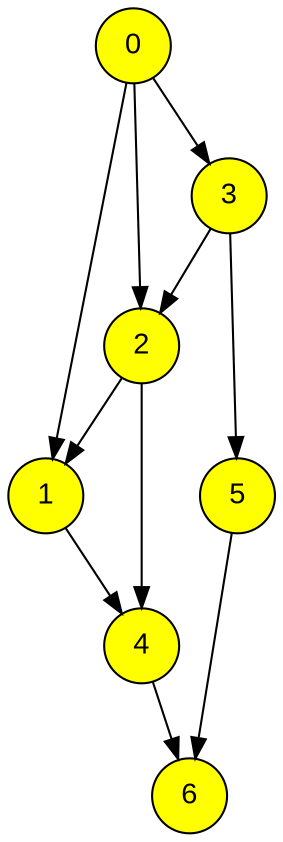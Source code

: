 digraph G {
    node [fontname="Arial", shape=circle, style=filled, fillcolor=yellow];
    0 -> 1;
    0 -> 2;
    0 -> 3;
    1 -> 4;
    2 -> 1;
    2 -> 4;
    3 -> 2;
    3 -> 5;
    4 -> 6;
    5 -> 6;
}
